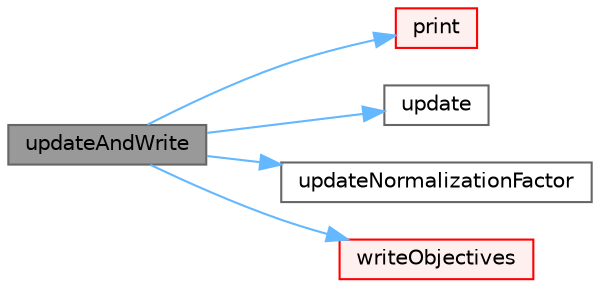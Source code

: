digraph "updateAndWrite"
{
 // LATEX_PDF_SIZE
  bgcolor="transparent";
  edge [fontname=Helvetica,fontsize=10,labelfontname=Helvetica,labelfontsize=10];
  node [fontname=Helvetica,fontsize=10,shape=box,height=0.2,width=0.4];
  rankdir="LR";
  Node1 [id="Node000001",label="updateAndWrite",height=0.2,width=0.4,color="gray40", fillcolor="grey60", style="filled", fontcolor="black",tooltip=" "];
  Node1 -> Node2 [id="edge1_Node000001_Node000002",color="steelblue1",style="solid",tooltip=" "];
  Node2 [id="Node000002",label="print",height=0.2,width=0.4,color="red", fillcolor="#FFF0F0", style="filled",URL="$classFoam_1_1objectiveManager.html#a3d5256f95678340f96fe289281aa66ec",tooltip=" "];
  Node1 -> Node7 [id="edge2_Node000001_Node000007",color="steelblue1",style="solid",tooltip=" "];
  Node7 [id="Node000007",label="update",height=0.2,width=0.4,color="grey40", fillcolor="white", style="filled",URL="$classFoam_1_1objectiveManager.html#ac5c54df7ed3b930268c8d7752c101725",tooltip=" "];
  Node1 -> Node8 [id="edge3_Node000001_Node000008",color="steelblue1",style="solid",tooltip=" "];
  Node8 [id="Node000008",label="updateNormalizationFactor",height=0.2,width=0.4,color="grey40", fillcolor="white", style="filled",URL="$classFoam_1_1objectiveManager.html#acffc15a7f7f8f69f1f4a423e4cf83845",tooltip=" "];
  Node1 -> Node9 [id="edge4_Node000001_Node000009",color="steelblue1",style="solid",tooltip=" "];
  Node9 [id="Node000009",label="writeObjectives",height=0.2,width=0.4,color="red", fillcolor="#FFF0F0", style="filled",URL="$classFoam_1_1objectiveManager.html#a158c31398ac542652afb15a342be5f83",tooltip=" "];
}
